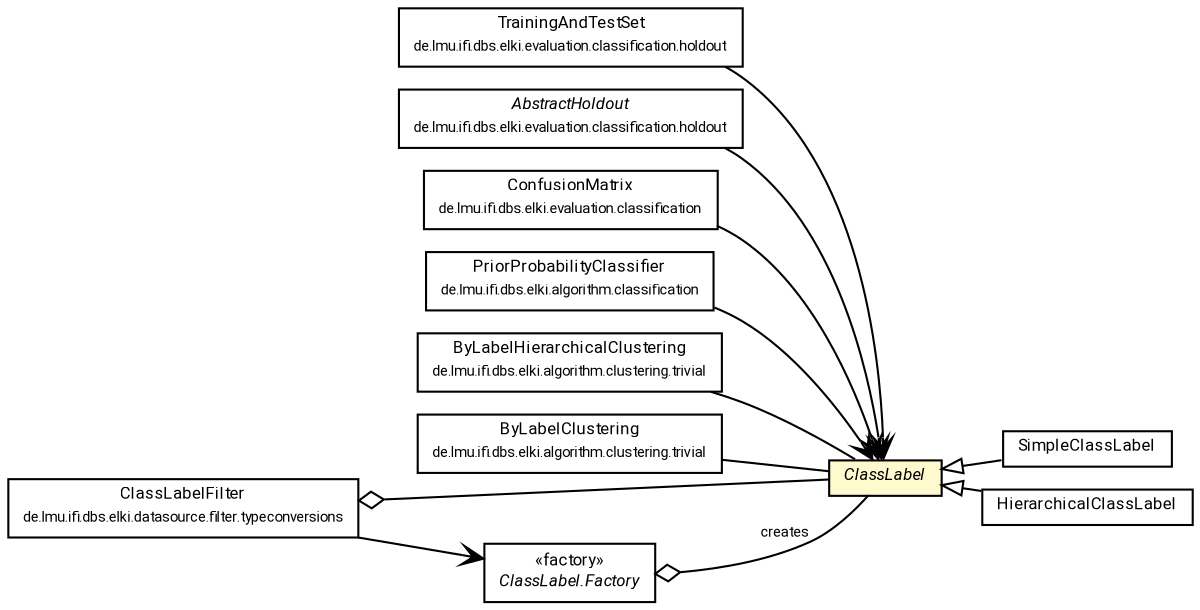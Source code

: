 #!/usr/local/bin/dot
#
# Class diagram 
# Generated by UMLGraph version R5_7_2-60-g0e99a6 (http://www.spinellis.gr/umlgraph/)
#

digraph G {
	graph [fontnames="svg"]
	edge [fontname="Roboto",fontsize=7,labelfontname="Roboto",labelfontsize=7,color="black"];
	node [fontname="Roboto",fontcolor="black",fontsize=8,shape=plaintext,margin=0,width=0,height=0];
	nodesep=0.15;
	ranksep=0.25;
	rankdir=LR;
	// de.lmu.ifi.dbs.elki.evaluation.classification.holdout.TrainingAndTestSet
	c2484099 [label=<<table title="de.lmu.ifi.dbs.elki.evaluation.classification.holdout.TrainingAndTestSet" border="0" cellborder="1" cellspacing="0" cellpadding="2" href="../evaluation/classification/holdout/TrainingAndTestSet.html" target="_parent">
		<tr><td><table border="0" cellspacing="0" cellpadding="1">
		<tr><td align="center" balign="center"> <font face="Roboto">TrainingAndTestSet</font> </td></tr>
		<tr><td align="center" balign="center"> <font face="Roboto" point-size="7.0">de.lmu.ifi.dbs.elki.evaluation.classification.holdout</font> </td></tr>
		</table></td></tr>
		</table>>, URL="../evaluation/classification/holdout/TrainingAndTestSet.html"];
	// de.lmu.ifi.dbs.elki.evaluation.classification.holdout.AbstractHoldout
	c2484110 [label=<<table title="de.lmu.ifi.dbs.elki.evaluation.classification.holdout.AbstractHoldout" border="0" cellborder="1" cellspacing="0" cellpadding="2" href="../evaluation/classification/holdout/AbstractHoldout.html" target="_parent">
		<tr><td><table border="0" cellspacing="0" cellpadding="1">
		<tr><td align="center" balign="center"> <font face="Roboto"><i>AbstractHoldout</i></font> </td></tr>
		<tr><td align="center" balign="center"> <font face="Roboto" point-size="7.0">de.lmu.ifi.dbs.elki.evaluation.classification.holdout</font> </td></tr>
		</table></td></tr>
		</table>>, URL="../evaluation/classification/holdout/AbstractHoldout.html"];
	// de.lmu.ifi.dbs.elki.evaluation.classification.ConfusionMatrix
	c2484112 [label=<<table title="de.lmu.ifi.dbs.elki.evaluation.classification.ConfusionMatrix" border="0" cellborder="1" cellspacing="0" cellpadding="2" href="../evaluation/classification/ConfusionMatrix.html" target="_parent">
		<tr><td><table border="0" cellspacing="0" cellpadding="1">
		<tr><td align="center" balign="center"> <font face="Roboto">ConfusionMatrix</font> </td></tr>
		<tr><td align="center" balign="center"> <font face="Roboto" point-size="7.0">de.lmu.ifi.dbs.elki.evaluation.classification</font> </td></tr>
		</table></td></tr>
		</table>>, URL="../evaluation/classification/ConfusionMatrix.html"];
	// de.lmu.ifi.dbs.elki.algorithm.classification.PriorProbabilityClassifier
	c2484117 [label=<<table title="de.lmu.ifi.dbs.elki.algorithm.classification.PriorProbabilityClassifier" border="0" cellborder="1" cellspacing="0" cellpadding="2" href="../algorithm/classification/PriorProbabilityClassifier.html" target="_parent">
		<tr><td><table border="0" cellspacing="0" cellpadding="1">
		<tr><td align="center" balign="center"> <font face="Roboto">PriorProbabilityClassifier</font> </td></tr>
		<tr><td align="center" balign="center"> <font face="Roboto" point-size="7.0">de.lmu.ifi.dbs.elki.algorithm.classification</font> </td></tr>
		</table></td></tr>
		</table>>, URL="../algorithm/classification/PriorProbabilityClassifier.html"];
	// de.lmu.ifi.dbs.elki.algorithm.clustering.trivial.ByLabelHierarchicalClustering
	c2484505 [label=<<table title="de.lmu.ifi.dbs.elki.algorithm.clustering.trivial.ByLabelHierarchicalClustering" border="0" cellborder="1" cellspacing="0" cellpadding="2" href="../algorithm/clustering/trivial/ByLabelHierarchicalClustering.html" target="_parent">
		<tr><td><table border="0" cellspacing="0" cellpadding="1">
		<tr><td align="center" balign="center"> <font face="Roboto">ByLabelHierarchicalClustering</font> </td></tr>
		<tr><td align="center" balign="center"> <font face="Roboto" point-size="7.0">de.lmu.ifi.dbs.elki.algorithm.clustering.trivial</font> </td></tr>
		</table></td></tr>
		</table>>, URL="../algorithm/clustering/trivial/ByLabelHierarchicalClustering.html"];
	// de.lmu.ifi.dbs.elki.algorithm.clustering.trivial.ByLabelClustering
	c2484507 [label=<<table title="de.lmu.ifi.dbs.elki.algorithm.clustering.trivial.ByLabelClustering" border="0" cellborder="1" cellspacing="0" cellpadding="2" href="../algorithm/clustering/trivial/ByLabelClustering.html" target="_parent">
		<tr><td><table border="0" cellspacing="0" cellpadding="1">
		<tr><td align="center" balign="center"> <font face="Roboto">ByLabelClustering</font> </td></tr>
		<tr><td align="center" balign="center"> <font face="Roboto" point-size="7.0">de.lmu.ifi.dbs.elki.algorithm.clustering.trivial</font> </td></tr>
		</table></td></tr>
		</table>>, URL="../algorithm/clustering/trivial/ByLabelClustering.html"];
	// de.lmu.ifi.dbs.elki.data.ClassLabel
	c2484851 [label=<<table title="de.lmu.ifi.dbs.elki.data.ClassLabel" border="0" cellborder="1" cellspacing="0" cellpadding="2" bgcolor="lemonChiffon" href="ClassLabel.html" target="_parent">
		<tr><td><table border="0" cellspacing="0" cellpadding="1">
		<tr><td align="center" balign="center"> <font face="Roboto"><i>ClassLabel</i></font> </td></tr>
		</table></td></tr>
		</table>>, URL="ClassLabel.html"];
	// de.lmu.ifi.dbs.elki.data.ClassLabel.Factory<L extends de.lmu.ifi.dbs.elki.data.ClassLabel>
	c2484852 [label=<<table title="de.lmu.ifi.dbs.elki.data.ClassLabel.Factory" border="0" cellborder="1" cellspacing="0" cellpadding="2" href="ClassLabel.Factory.html" target="_parent">
		<tr><td><table border="0" cellspacing="0" cellpadding="1">
		<tr><td align="center" balign="center"> &#171;factory&#187; </td></tr>
		<tr><td align="center" balign="center"> <font face="Roboto"><i>ClassLabel.Factory</i></font> </td></tr>
		</table></td></tr>
		</table>>, URL="ClassLabel.Factory.html"];
	// de.lmu.ifi.dbs.elki.data.SimpleClassLabel
	c2484886 [label=<<table title="de.lmu.ifi.dbs.elki.data.SimpleClassLabel" border="0" cellborder="1" cellspacing="0" cellpadding="2" href="SimpleClassLabel.html" target="_parent">
		<tr><td><table border="0" cellspacing="0" cellpadding="1">
		<tr><td align="center" balign="center"> <font face="Roboto">SimpleClassLabel</font> </td></tr>
		</table></td></tr>
		</table>>, URL="SimpleClassLabel.html"];
	// de.lmu.ifi.dbs.elki.data.HierarchicalClassLabel
	c2484902 [label=<<table title="de.lmu.ifi.dbs.elki.data.HierarchicalClassLabel" border="0" cellborder="1" cellspacing="0" cellpadding="2" href="HierarchicalClassLabel.html" target="_parent">
		<tr><td><table border="0" cellspacing="0" cellpadding="1">
		<tr><td align="center" balign="center"> <font face="Roboto">HierarchicalClassLabel</font> </td></tr>
		</table></td></tr>
		</table>>, URL="HierarchicalClassLabel.html"];
	// de.lmu.ifi.dbs.elki.datasource.filter.typeconversions.ClassLabelFilter
	c2486319 [label=<<table title="de.lmu.ifi.dbs.elki.datasource.filter.typeconversions.ClassLabelFilter" border="0" cellborder="1" cellspacing="0" cellpadding="2" href="../datasource/filter/typeconversions/ClassLabelFilter.html" target="_parent">
		<tr><td><table border="0" cellspacing="0" cellpadding="1">
		<tr><td align="center" balign="center"> <font face="Roboto">ClassLabelFilter</font> </td></tr>
		<tr><td align="center" balign="center"> <font face="Roboto" point-size="7.0">de.lmu.ifi.dbs.elki.datasource.filter.typeconversions</font> </td></tr>
		</table></td></tr>
		</table>>, URL="../datasource/filter/typeconversions/ClassLabelFilter.html"];
	// de.lmu.ifi.dbs.elki.algorithm.clustering.trivial.ByLabelHierarchicalClustering assoc de.lmu.ifi.dbs.elki.data.ClassLabel
	c2484505 -> c2484851 [arrowhead=none,weight=2];
	// de.lmu.ifi.dbs.elki.algorithm.clustering.trivial.ByLabelClustering assoc de.lmu.ifi.dbs.elki.data.ClassLabel
	c2484507 -> c2484851 [arrowhead=none,weight=2];
	// de.lmu.ifi.dbs.elki.data.ClassLabel.Factory<L extends de.lmu.ifi.dbs.elki.data.ClassLabel> has de.lmu.ifi.dbs.elki.data.ClassLabel
	c2484852 -> c2484851 [arrowhead=none,arrowtail=ediamond,dir=back,weight=4,label="creates"];
	// de.lmu.ifi.dbs.elki.data.SimpleClassLabel extends de.lmu.ifi.dbs.elki.data.ClassLabel
	c2484851 -> c2484886 [arrowtail=empty,dir=back,weight=10];
	// de.lmu.ifi.dbs.elki.data.HierarchicalClassLabel extends de.lmu.ifi.dbs.elki.data.ClassLabel
	c2484851 -> c2484902 [arrowtail=empty,dir=back,weight=10];
	// de.lmu.ifi.dbs.elki.datasource.filter.typeconversions.ClassLabelFilter has de.lmu.ifi.dbs.elki.data.ClassLabel
	c2486319 -> c2484851 [arrowhead=none,arrowtail=ediamond,dir=back,weight=4];
	// de.lmu.ifi.dbs.elki.evaluation.classification.holdout.TrainingAndTestSet navassoc de.lmu.ifi.dbs.elki.data.ClassLabel
	c2484099 -> c2484851 [arrowhead=open,weight=1,headlabel="*"];
	// de.lmu.ifi.dbs.elki.evaluation.classification.holdout.AbstractHoldout navassoc de.lmu.ifi.dbs.elki.data.ClassLabel
	c2484110 -> c2484851 [arrowhead=open,weight=1,headlabel="*"];
	// de.lmu.ifi.dbs.elki.evaluation.classification.ConfusionMatrix navassoc de.lmu.ifi.dbs.elki.data.ClassLabel
	c2484112 -> c2484851 [arrowhead=open,weight=1,headlabel="*"];
	// de.lmu.ifi.dbs.elki.algorithm.classification.PriorProbabilityClassifier navassoc de.lmu.ifi.dbs.elki.data.ClassLabel
	c2484117 -> c2484851 [arrowhead=open,weight=1];
	// de.lmu.ifi.dbs.elki.datasource.filter.typeconversions.ClassLabelFilter navassoc de.lmu.ifi.dbs.elki.data.ClassLabel.Factory<L extends de.lmu.ifi.dbs.elki.data.ClassLabel>
	c2486319 -> c2484852 [arrowhead=open,weight=1];
}

